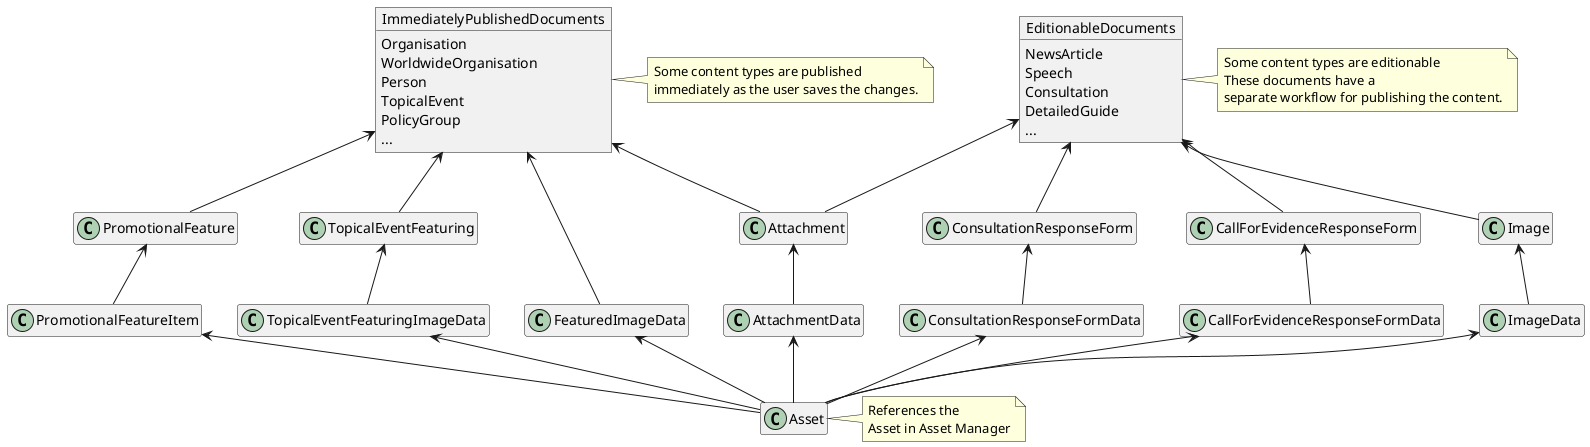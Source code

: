 @startuml asset-models
allowmixing
hide empty members

object ImmediatelyPublishedDocuments {
 Organisation
 WorldwideOrganisation
 Person
 TopicalEvent
 PolicyGroup
 ...
}
note right: Some content types are published\nimmediately as the user saves the changes.

object EditionableDocuments {
 NewsArticle
 Speech
 Consultation
 DetailedGuide
 ...
}
note right: Some content types are editionable\nThese documents have a\nseparate workflow for publishing the content.

class FeaturedImageData
class Asset
note right: References the\nAsset in Asset Manager

Attachment -up-> EditionableDocuments
Attachment -up-> ImmediatelyPublishedDocuments
AttachmentData -up-> Attachment
Asset -up-> AttachmentData

Image -up-> EditionableDocuments
ImageData -up-> Image
Asset -up-> ImageData

FeaturedImageData -up-> ImmediatelyPublishedDocuments
Asset -up-> FeaturedImageData

CallForEvidenceResponseForm -up-> EditionableDocuments
CallForEvidenceResponseFormData -up-> CallForEvidenceResponseForm
Asset -up-> CallForEvidenceResponseFormData

ConsultationResponseForm -up-> EditionableDocuments
ConsultationResponseFormData -up-> ConsultationResponseForm
Asset -up-> ConsultationResponseFormData

TopicalEventFeaturing -up-> ImmediatelyPublishedDocuments
TopicalEventFeaturingImageData -up-> TopicalEventFeaturing
Asset -up-> TopicalEventFeaturingImageData

PromotionalFeature -up-> ImmediatelyPublishedDocuments
PromotionalFeatureItem -up-> PromotionalFeature
Asset -up-> PromotionalFeatureItem
@enduml